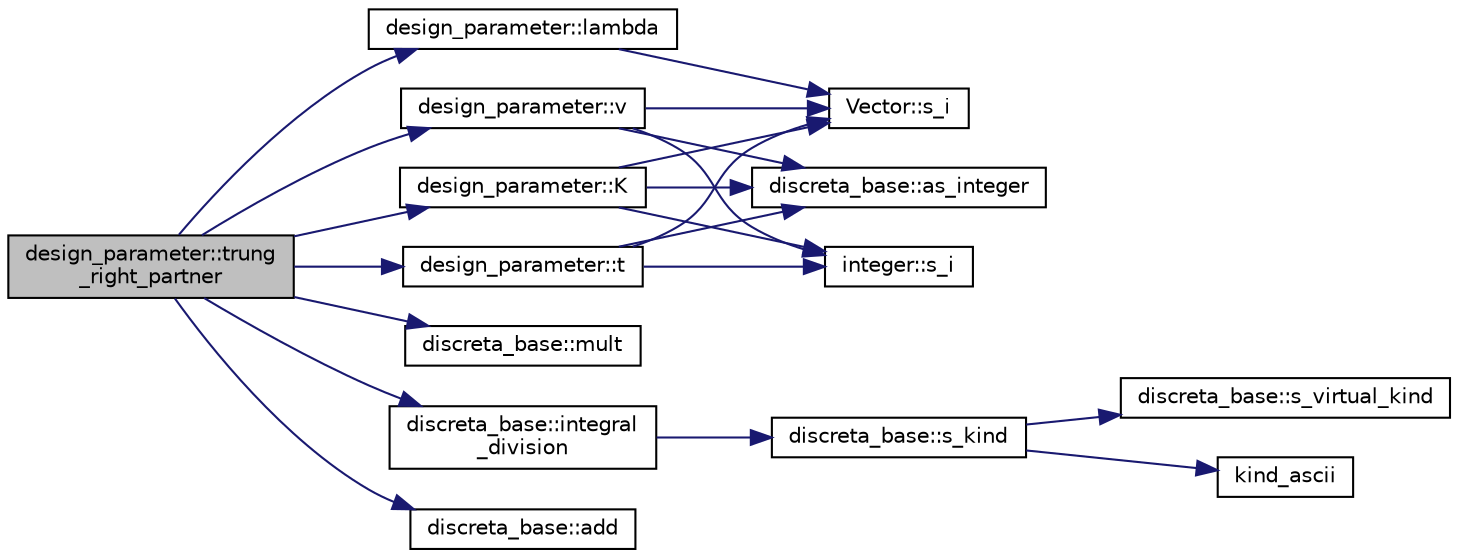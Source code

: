 digraph "design_parameter::trung_right_partner"
{
  edge [fontname="Helvetica",fontsize="10",labelfontname="Helvetica",labelfontsize="10"];
  node [fontname="Helvetica",fontsize="10",shape=record];
  rankdir="LR";
  Node2324 [label="design_parameter::trung\l_right_partner",height=0.2,width=0.4,color="black", fillcolor="grey75", style="filled", fontcolor="black"];
  Node2324 -> Node2325 [color="midnightblue",fontsize="10",style="solid",fontname="Helvetica"];
  Node2325 [label="design_parameter::v",height=0.2,width=0.4,color="black", fillcolor="white", style="filled",URL="$da/d94/classdesign__parameter.html#a4fb1a94211c5a14072a459038b87a3ed"];
  Node2325 -> Node2326 [color="midnightblue",fontsize="10",style="solid",fontname="Helvetica"];
  Node2326 [label="Vector::s_i",height=0.2,width=0.4,color="black", fillcolor="white", style="filled",URL="$d5/db2/class_vector.html#a1c4fe1752523df8119f70dd550244871"];
  Node2325 -> Node2327 [color="midnightblue",fontsize="10",style="solid",fontname="Helvetica"];
  Node2327 [label="discreta_base::as_integer",height=0.2,width=0.4,color="black", fillcolor="white", style="filled",URL="$d7/d71/classdiscreta__base.html#a00d7691eaf874fd283d942692fe8dd26"];
  Node2325 -> Node2328 [color="midnightblue",fontsize="10",style="solid",fontname="Helvetica"];
  Node2328 [label="integer::s_i",height=0.2,width=0.4,color="black", fillcolor="white", style="filled",URL="$d0/de5/classinteger.html#adf28e9f94d4c844adaa950deeb80b904"];
  Node2324 -> Node2329 [color="midnightblue",fontsize="10",style="solid",fontname="Helvetica"];
  Node2329 [label="design_parameter::K",height=0.2,width=0.4,color="black", fillcolor="white", style="filled",URL="$da/d94/classdesign__parameter.html#a0960cd8a9ce482e57708344085b8d5ee"];
  Node2329 -> Node2326 [color="midnightblue",fontsize="10",style="solid",fontname="Helvetica"];
  Node2329 -> Node2327 [color="midnightblue",fontsize="10",style="solid",fontname="Helvetica"];
  Node2329 -> Node2328 [color="midnightblue",fontsize="10",style="solid",fontname="Helvetica"];
  Node2324 -> Node2330 [color="midnightblue",fontsize="10",style="solid",fontname="Helvetica"];
  Node2330 [label="discreta_base::mult",height=0.2,width=0.4,color="black", fillcolor="white", style="filled",URL="$d7/d71/classdiscreta__base.html#a96f759b28f7c30bdfd95ac10f5972bd0"];
  Node2324 -> Node2331 [color="midnightblue",fontsize="10",style="solid",fontname="Helvetica"];
  Node2331 [label="design_parameter::lambda",height=0.2,width=0.4,color="black", fillcolor="white", style="filled",URL="$da/d94/classdesign__parameter.html#a53f496a4ef883ba3c06b500e48b238f5"];
  Node2331 -> Node2326 [color="midnightblue",fontsize="10",style="solid",fontname="Helvetica"];
  Node2324 -> Node2332 [color="midnightblue",fontsize="10",style="solid",fontname="Helvetica"];
  Node2332 [label="design_parameter::t",height=0.2,width=0.4,color="black", fillcolor="white", style="filled",URL="$da/d94/classdesign__parameter.html#acf428913d279e62bcadc66b34303ece2"];
  Node2332 -> Node2326 [color="midnightblue",fontsize="10",style="solid",fontname="Helvetica"];
  Node2332 -> Node2327 [color="midnightblue",fontsize="10",style="solid",fontname="Helvetica"];
  Node2332 -> Node2328 [color="midnightblue",fontsize="10",style="solid",fontname="Helvetica"];
  Node2324 -> Node2333 [color="midnightblue",fontsize="10",style="solid",fontname="Helvetica"];
  Node2333 [label="discreta_base::integral\l_division",height=0.2,width=0.4,color="black", fillcolor="white", style="filled",URL="$d7/d71/classdiscreta__base.html#a92b3001ac35af9185b316c0d8f89070e"];
  Node2333 -> Node2334 [color="midnightblue",fontsize="10",style="solid",fontname="Helvetica"];
  Node2334 [label="discreta_base::s_kind",height=0.2,width=0.4,color="black", fillcolor="white", style="filled",URL="$d7/d71/classdiscreta__base.html#a8a830025c74adbbc3362418a7c2ba157"];
  Node2334 -> Node2335 [color="midnightblue",fontsize="10",style="solid",fontname="Helvetica"];
  Node2335 [label="discreta_base::s_virtual_kind",height=0.2,width=0.4,color="black", fillcolor="white", style="filled",URL="$d7/d71/classdiscreta__base.html#a52778a6d6943a468be083d0785d418fb"];
  Node2334 -> Node2336 [color="midnightblue",fontsize="10",style="solid",fontname="Helvetica"];
  Node2336 [label="kind_ascii",height=0.2,width=0.4,color="black", fillcolor="white", style="filled",URL="$d9/d60/discreta_8h.html#ad0ce825a9f29bc6cec27e1b64cfe27bf"];
  Node2324 -> Node2337 [color="midnightblue",fontsize="10",style="solid",fontname="Helvetica"];
  Node2337 [label="discreta_base::add",height=0.2,width=0.4,color="black", fillcolor="white", style="filled",URL="$d7/d71/classdiscreta__base.html#a209e98b4fef96cb922b3caa49cd70a79"];
}
